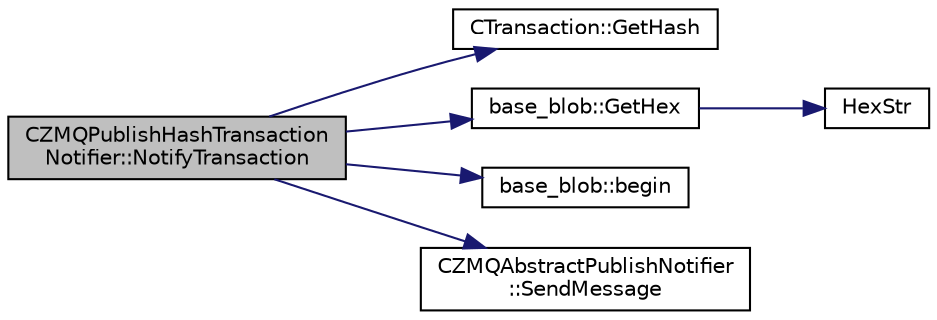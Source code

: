 digraph "CZMQPublishHashTransactionNotifier::NotifyTransaction"
{
  edge [fontname="Helvetica",fontsize="10",labelfontname="Helvetica",labelfontsize="10"];
  node [fontname="Helvetica",fontsize="10",shape=record];
  rankdir="LR";
  Node1 [label="CZMQPublishHashTransaction\lNotifier::NotifyTransaction",height=0.2,width=0.4,color="black", fillcolor="grey75", style="filled", fontcolor="black"];
  Node1 -> Node2 [color="midnightblue",fontsize="10",style="solid",fontname="Helvetica"];
  Node2 [label="CTransaction::GetHash",height=0.2,width=0.4,color="black", fillcolor="white", style="filled",URL="$class_c_transaction.html#afb3b0e4dc81349259ba6526a34e88990"];
  Node1 -> Node3 [color="midnightblue",fontsize="10",style="solid",fontname="Helvetica"];
  Node3 [label="base_blob::GetHex",height=0.2,width=0.4,color="black", fillcolor="white", style="filled",URL="$classbase__blob.html#a9541747b1f91f9469ac0aff90665bd32"];
  Node3 -> Node4 [color="midnightblue",fontsize="10",style="solid",fontname="Helvetica"];
  Node4 [label="HexStr",height=0.2,width=0.4,color="black", fillcolor="white", style="filled",URL="$strencodings_8h.html#af003e10d5d34c3271ca57ec79059a5ae"];
  Node1 -> Node5 [color="midnightblue",fontsize="10",style="solid",fontname="Helvetica"];
  Node5 [label="base_blob::begin",height=0.2,width=0.4,color="black", fillcolor="white", style="filled",URL="$classbase__blob.html#aeee68e00ceeacf49086e98b661e017ff"];
  Node1 -> Node6 [color="midnightblue",fontsize="10",style="solid",fontname="Helvetica"];
  Node6 [label="CZMQAbstractPublishNotifier\l::SendMessage",height=0.2,width=0.4,color="black", fillcolor="white", style="filled",URL="$class_c_z_m_q_abstract_publish_notifier.html#a1bec52cf2e0ef829bbd067cac11acfdd"];
}
